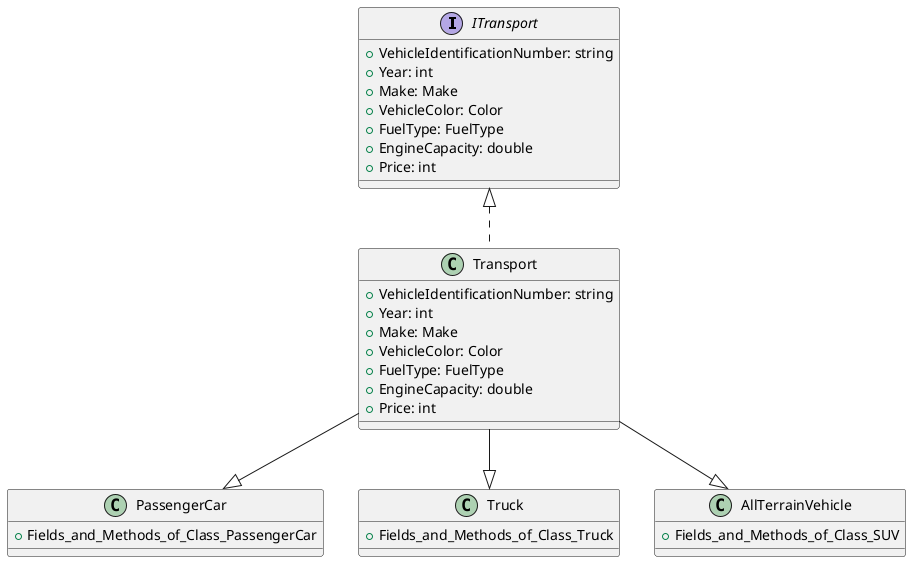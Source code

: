 @startuml

interface ITransport {
     + VehicleIdentificationNumber: string
     + Year: int
     + Make: Make
     + VehicleColor: Color
     + FuelType: FuelType
     + EngineCapacity: double
     + Price: int
}

class Transport {
    + VehicleIdentificationNumber: string
    + Year: int
    + Make: Make
    + VehicleColor: Color
    + FuelType: FuelType
    + EngineCapacity: double
    + Price: int
}

class PassengerCar {
    + Fields_and_Methods_of_Class_PassengerCar
}

class Truck {
    + Fields_and_Methods_of_Class_Truck
}

class AllTerrainVehicle {
    + Fields_and_Methods_of_Class_SUV
}

ITransport <|.. Transport
Transport --|> PassengerCar
Transport --|> Truck
Transport --|> AllTerrainVehicle

@enduml
